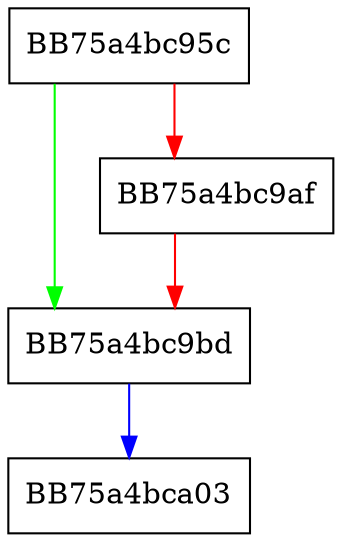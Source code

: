 digraph CreateInstance {
  node [shape="box"];
  graph [splines=ortho];
  BB75a4bc95c -> BB75a4bc9bd [color="green"];
  BB75a4bc95c -> BB75a4bc9af [color="red"];
  BB75a4bc9af -> BB75a4bc9bd [color="red"];
  BB75a4bc9bd -> BB75a4bca03 [color="blue"];
}